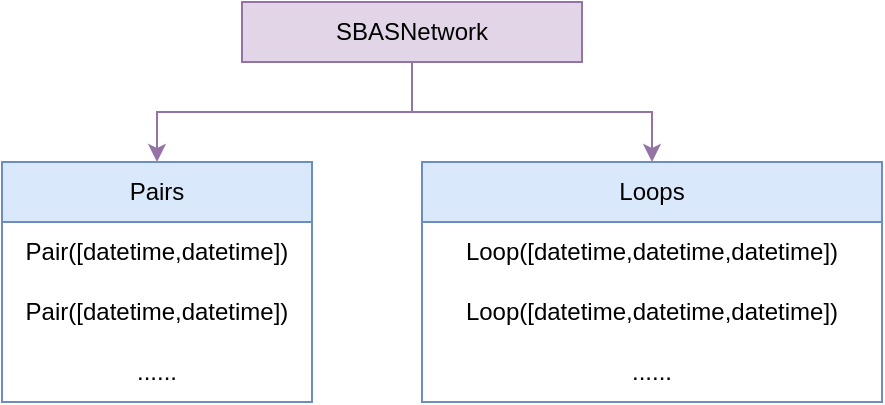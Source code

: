 <mxfile version="21.6.5" type="device">
  <diagram name="第 1 页" id="bCZ-rS7wRd4AWGfKaELG">
    <mxGraphModel dx="819" dy="478" grid="1" gridSize="10" guides="1" tooltips="1" connect="1" arrows="1" fold="1" page="1" pageScale="1" pageWidth="827" pageHeight="1169" math="0" shadow="0">
      <root>
        <mxCell id="0" />
        <mxCell id="1" parent="0" />
        <mxCell id="nKGBb6kqhRe9rUrSOL23-5" style="edgeStyle=orthogonalEdgeStyle;rounded=0;orthogonalLoop=1;jettySize=auto;html=1;entryX=0.5;entryY=0;entryDx=0;entryDy=0;fillColor=#e1d5e7;strokeColor=#9673a6;" edge="1" parent="1" source="nKGBb6kqhRe9rUrSOL23-1" target="nKGBb6kqhRe9rUrSOL23-43">
          <mxGeometry relative="1" as="geometry">
            <mxPoint x="305" y="130" as="targetPoint" />
          </mxGeometry>
        </mxCell>
        <mxCell id="nKGBb6kqhRe9rUrSOL23-6" style="edgeStyle=orthogonalEdgeStyle;rounded=0;orthogonalLoop=1;jettySize=auto;html=1;entryX=0.5;entryY=0;entryDx=0;entryDy=0;fillColor=#e1d5e7;strokeColor=#9673a6;" edge="1" parent="1" source="nKGBb6kqhRe9rUrSOL23-1" target="nKGBb6kqhRe9rUrSOL23-47">
          <mxGeometry relative="1" as="geometry">
            <mxPoint x="465" y="130" as="targetPoint" />
            <Array as="points">
              <mxPoint x="385" y="115" />
              <mxPoint x="505" y="115" />
            </Array>
          </mxGeometry>
        </mxCell>
        <mxCell id="nKGBb6kqhRe9rUrSOL23-1" value="SBASNetwork" style="rounded=0;whiteSpace=wrap;html=1;fillColor=#e1d5e7;strokeColor=#9673a6;" vertex="1" parent="1">
          <mxGeometry x="300" y="60" width="170" height="30" as="geometry" />
        </mxCell>
        <mxCell id="nKGBb6kqhRe9rUrSOL23-43" value="Pairs" style="swimlane;fontStyle=0;childLayout=stackLayout;horizontal=1;startSize=30;horizontalStack=0;resizeParent=1;resizeParentMax=0;resizeLast=0;collapsible=1;marginBottom=0;whiteSpace=wrap;html=1;align=center;fillColor=#dae8fc;strokeColor=#6c8ebf;" vertex="1" parent="1">
          <mxGeometry x="180" y="140" width="155" height="120" as="geometry" />
        </mxCell>
        <mxCell id="nKGBb6kqhRe9rUrSOL23-44" value="Pair([datetime,datetime])" style="text;strokeColor=none;fillColor=none;align=center;verticalAlign=middle;spacingLeft=4;spacingRight=4;overflow=hidden;points=[[0,0.5],[1,0.5]];portConstraint=eastwest;rotatable=0;whiteSpace=wrap;html=1;" vertex="1" parent="nKGBb6kqhRe9rUrSOL23-43">
          <mxGeometry y="30" width="155" height="30" as="geometry" />
        </mxCell>
        <mxCell id="nKGBb6kqhRe9rUrSOL23-45" value="Pair([datetime,datetime])" style="text;strokeColor=none;fillColor=none;align=center;verticalAlign=middle;spacingLeft=4;spacingRight=4;overflow=hidden;points=[[0,0.5],[1,0.5]];portConstraint=eastwest;rotatable=0;whiteSpace=wrap;html=1;" vertex="1" parent="nKGBb6kqhRe9rUrSOL23-43">
          <mxGeometry y="60" width="155" height="30" as="geometry" />
        </mxCell>
        <mxCell id="nKGBb6kqhRe9rUrSOL23-46" value="......" style="text;strokeColor=none;fillColor=none;align=center;verticalAlign=middle;spacingLeft=4;spacingRight=4;overflow=hidden;points=[[0,0.5],[1,0.5]];portConstraint=eastwest;rotatable=0;whiteSpace=wrap;html=1;" vertex="1" parent="nKGBb6kqhRe9rUrSOL23-43">
          <mxGeometry y="90" width="155" height="30" as="geometry" />
        </mxCell>
        <mxCell id="nKGBb6kqhRe9rUrSOL23-47" value="Loops" style="swimlane;fontStyle=0;childLayout=stackLayout;horizontal=1;startSize=30;horizontalStack=0;resizeParent=1;resizeParentMax=0;resizeLast=0;collapsible=1;marginBottom=0;whiteSpace=wrap;html=1;align=center;fillColor=#dae8fc;strokeColor=#6c8ebf;" vertex="1" parent="1">
          <mxGeometry x="390" y="140" width="230" height="120" as="geometry" />
        </mxCell>
        <mxCell id="nKGBb6kqhRe9rUrSOL23-48" value="Loop([datetime,datetime,datetime])" style="text;strokeColor=none;fillColor=none;align=center;verticalAlign=middle;spacingLeft=4;spacingRight=4;overflow=hidden;points=[[0,0.5],[1,0.5]];portConstraint=eastwest;rotatable=0;whiteSpace=wrap;html=1;" vertex="1" parent="nKGBb6kqhRe9rUrSOL23-47">
          <mxGeometry y="30" width="230" height="30" as="geometry" />
        </mxCell>
        <mxCell id="nKGBb6kqhRe9rUrSOL23-49" value="Loop([datetime,datetime,datetime])" style="text;strokeColor=none;fillColor=none;align=center;verticalAlign=middle;spacingLeft=4;spacingRight=4;overflow=hidden;points=[[0,0.5],[1,0.5]];portConstraint=eastwest;rotatable=0;whiteSpace=wrap;html=1;" vertex="1" parent="nKGBb6kqhRe9rUrSOL23-47">
          <mxGeometry y="60" width="230" height="30" as="geometry" />
        </mxCell>
        <mxCell id="nKGBb6kqhRe9rUrSOL23-50" value="......" style="text;strokeColor=none;fillColor=none;align=center;verticalAlign=middle;spacingLeft=4;spacingRight=4;overflow=hidden;points=[[0,0.5],[1,0.5]];portConstraint=eastwest;rotatable=0;whiteSpace=wrap;html=1;" vertex="1" parent="nKGBb6kqhRe9rUrSOL23-47">
          <mxGeometry y="90" width="230" height="30" as="geometry" />
        </mxCell>
      </root>
    </mxGraphModel>
  </diagram>
</mxfile>
